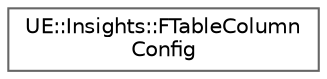 digraph "Graphical Class Hierarchy"
{
 // INTERACTIVE_SVG=YES
 // LATEX_PDF_SIZE
  bgcolor="transparent";
  edge [fontname=Helvetica,fontsize=10,labelfontname=Helvetica,labelfontsize=10];
  node [fontname=Helvetica,fontsize=10,shape=box,height=0.2,width=0.4];
  rankdir="LR";
  Node0 [id="Node000000",label="UE::Insights::FTableColumn\lConfig",height=0.2,width=0.4,color="grey40", fillcolor="white", style="filled",URL="$db/de2/structUE_1_1Insights_1_1FTableColumnConfig.html",tooltip=" "];
}
